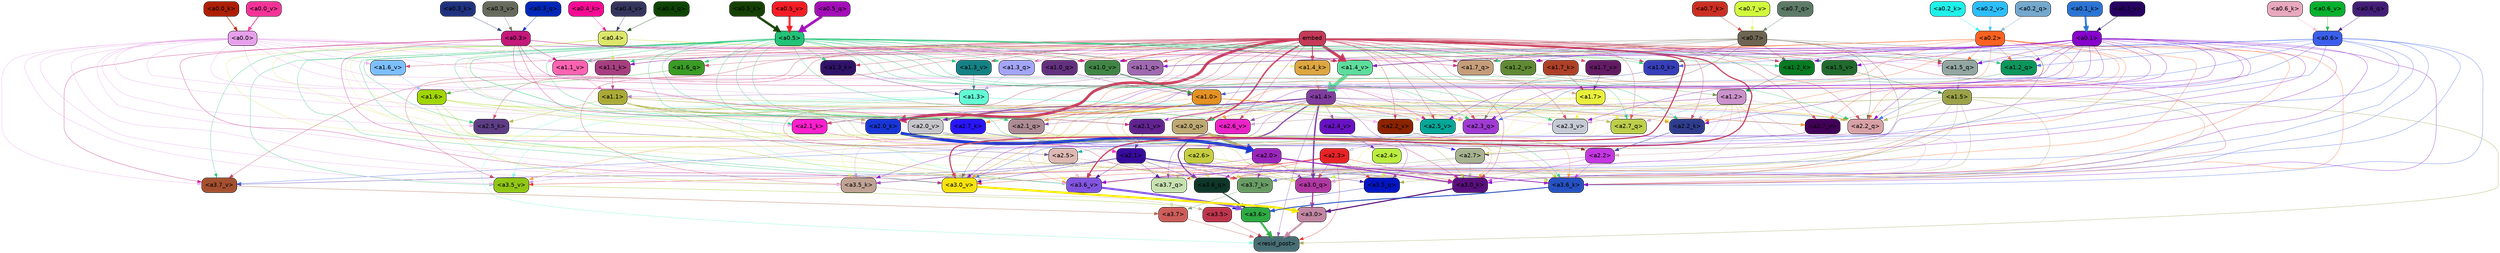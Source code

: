 strict digraph "" {
	graph [bgcolor=transparent,
		layout=dot,
		overlap=false,
		splines=true
	];
	"<a3.7>"	[color=black,
		fillcolor="#cc5d58",
		fontname=Helvetica,
		shape=box,
		style="filled, rounded"];
	"<resid_post>"	[color=black,
		fillcolor="#486e75",
		fontname=Helvetica,
		shape=box,
		style="filled, rounded"];
	"<a3.7>" -> "<resid_post>"	[color="#cc5d58",
		penwidth=0.6239100098609924];
	"<a3.6>"	[color=black,
		fillcolor="#2eaa43",
		fontname=Helvetica,
		shape=box,
		style="filled, rounded"];
	"<a3.6>" -> "<resid_post>"	[color="#2eaa43",
		penwidth=4.569062113761902];
	"<a3.5>"	[color=black,
		fillcolor="#bd354c",
		fontname=Helvetica,
		shape=box,
		style="filled, rounded"];
	"<a3.5>" -> "<resid_post>"	[color="#bd354c",
		penwidth=0.6];
	"<a3.0>"	[color=black,
		fillcolor="#c186a2",
		fontname=Helvetica,
		shape=box,
		style="filled, rounded"];
	"<a3.0>" -> "<resid_post>"	[color="#c186a2",
		penwidth=4.283544182777405];
	"<a2.3>"	[color=black,
		fillcolor="#e72326",
		fontname=Helvetica,
		shape=box,
		style="filled, rounded"];
	"<a2.3>" -> "<resid_post>"	[color="#e72326",
		penwidth=0.6];
	"<a3.7_q>"	[color=black,
		fillcolor="#c7e1b1",
		fontname=Helvetica,
		shape=box,
		style="filled, rounded"];
	"<a2.3>" -> "<a3.7_q>"	[color="#e72326",
		penwidth=0.6];
	"<a3.6_q>"	[color=black,
		fillcolor="#0f3729",
		fontname=Helvetica,
		shape=box,
		style="filled, rounded"];
	"<a2.3>" -> "<a3.6_q>"	[color="#e72326",
		penwidth=0.6];
	"<a3.5_q>"	[color=black,
		fillcolor="#0215c3",
		fontname=Helvetica,
		shape=box,
		style="filled, rounded"];
	"<a2.3>" -> "<a3.5_q>"	[color="#e72326",
		penwidth=0.6];
	"<a3.0_q>"	[color=black,
		fillcolor="#b038a1",
		fontname=Helvetica,
		shape=box,
		style="filled, rounded"];
	"<a2.3>" -> "<a3.0_q>"	[color="#e72326",
		penwidth=0.6];
	"<a3.0_k>"	[color=black,
		fillcolor="#590f7d",
		fontname=Helvetica,
		shape=box,
		style="filled, rounded"];
	"<a2.3>" -> "<a3.0_k>"	[color="#e72326",
		penwidth=0.6];
	"<a3.6_v>"	[color=black,
		fillcolor="#8155e0",
		fontname=Helvetica,
		shape=box,
		style="filled, rounded"];
	"<a2.3>" -> "<a3.6_v>"	[color="#e72326",
		penwidth=0.6];
	"<a3.5_v>"	[color=black,
		fillcolor="#91c615",
		fontname=Helvetica,
		shape=box,
		style="filled, rounded"];
	"<a2.3>" -> "<a3.5_v>"	[color="#e72326",
		penwidth=0.6];
	"<a3.0_v>"	[color=black,
		fillcolor="#f6e30d",
		fontname=Helvetica,
		shape=box,
		style="filled, rounded"];
	"<a2.3>" -> "<a3.0_v>"	[color="#e72326",
		penwidth=0.6];
	"<a1.5>"	[color=black,
		fillcolor="#9aa147",
		fontname=Helvetica,
		shape=box,
		style="filled, rounded"];
	"<a1.5>" -> "<resid_post>"	[color="#9aa147",
		penwidth=0.6];
	"<a1.5>" -> "<a3.6_q>"	[color="#9aa147",
		penwidth=0.6];
	"<a1.5>" -> "<a3.5_q>"	[color="#9aa147",
		penwidth=0.6];
	"<a1.5>" -> "<a3.0_q>"	[color="#9aa147",
		penwidth=0.6];
	"<a3.6_k>"	[color=black,
		fillcolor="#2651c1",
		fontname=Helvetica,
		shape=box,
		style="filled, rounded"];
	"<a1.5>" -> "<a3.6_k>"	[color="#9aa147",
		penwidth=0.6];
	"<a1.5>" -> "<a3.0_k>"	[color="#9aa147",
		penwidth=0.6];
	"<a2.2_q>"	[color=black,
		fillcolor="#d7a1a6",
		fontname=Helvetica,
		shape=box,
		style="filled, rounded"];
	"<a1.5>" -> "<a2.2_q>"	[color="#9aa147",
		penwidth=0.6];
	"<a2.7_v>"	[color=black,
		fillcolor="#420058",
		fontname=Helvetica,
		shape=box,
		style="filled, rounded"];
	"<a1.5>" -> "<a2.7_v>"	[color="#9aa147",
		penwidth=0.6];
	"<a2.6_v>"	[color=black,
		fillcolor="#ea23c6",
		fontname=Helvetica,
		shape=box,
		style="filled, rounded"];
	"<a1.5>" -> "<a2.6_v>"	[color="#9aa147",
		penwidth=0.6];
	"<a2.1_v>"	[color=black,
		fillcolor="#612390",
		fontname=Helvetica,
		shape=box,
		style="filled, rounded"];
	"<a1.5>" -> "<a2.1_v>"	[color="#9aa147",
		penwidth=0.6];
	"<a1.4>"	[color=black,
		fillcolor="#803d9f",
		fontname=Helvetica,
		shape=box,
		style="filled, rounded"];
	"<a1.4>" -> "<resid_post>"	[color="#803d9f",
		penwidth=0.6];
	"<a1.4>" -> "<a3.7_q>"	[color="#803d9f",
		penwidth=0.6];
	"<a1.4>" -> "<a3.6_q>"	[color="#803d9f",
		penwidth=2.7536282539367676];
	"<a1.4>" -> "<a3.5_q>"	[color="#803d9f",
		penwidth=0.6];
	"<a1.4>" -> "<a3.0_q>"	[color="#803d9f",
		penwidth=3.3369133472442627];
	"<a2.3_q>"	[color=black,
		fillcolor="#9f3bd3",
		fontname=Helvetica,
		shape=box,
		style="filled, rounded"];
	"<a1.4>" -> "<a2.3_q>"	[color="#803d9f",
		penwidth=0.6];
	"<a1.4>" -> "<a2.2_q>"	[color="#803d9f",
		penwidth=0.6];
	"<a2.1_q>"	[color=black,
		fillcolor="#ad8b94",
		fontname=Helvetica,
		shape=box,
		style="filled, rounded"];
	"<a1.4>" -> "<a2.1_q>"	[color="#803d9f",
		penwidth=0.6];
	"<a2.0_q>"	[color=black,
		fillcolor="#bea873",
		fontname=Helvetica,
		shape=box,
		style="filled, rounded"];
	"<a1.4>" -> "<a2.0_q>"	[color="#803d9f",
		penwidth=0.6];
	"<a2.1_k>"	[color=black,
		fillcolor="#ff20cd",
		fontname=Helvetica,
		shape=box,
		style="filled, rounded"];
	"<a1.4>" -> "<a2.1_k>"	[color="#803d9f",
		penwidth=0.6];
	"<a1.4>" -> "<a2.7_v>"	[color="#803d9f",
		penwidth=0.6];
	"<a1.4>" -> "<a2.6_v>"	[color="#803d9f",
		penwidth=0.6];
	"<a2.5_v>"	[color=black,
		fillcolor="#05a698",
		fontname=Helvetica,
		shape=box,
		style="filled, rounded"];
	"<a1.4>" -> "<a2.5_v>"	[color="#803d9f",
		penwidth=0.6];
	"<a2.4_v>"	[color=black,
		fillcolor="#6812c3",
		fontname=Helvetica,
		shape=box,
		style="filled, rounded"];
	"<a1.4>" -> "<a2.4_v>"	[color="#803d9f",
		penwidth=0.6];
	"<a1.4>" -> "<a2.1_v>"	[color="#803d9f",
		penwidth=0.6];
	"<a2.0_v>"	[color=black,
		fillcolor="#c6c5cb",
		fontname=Helvetica,
		shape=box,
		style="filled, rounded"];
	"<a1.4>" -> "<a2.0_v>"	[color="#803d9f",
		penwidth=2.2818827629089355];
	"<a1.3>"	[color=black,
		fillcolor="#63fcd5",
		fontname=Helvetica,
		shape=box,
		style="filled, rounded"];
	"<a1.3>" -> "<resid_post>"	[color="#63fcd5",
		penwidth=0.6];
	"<a1.3>" -> "<a3.6_v>"	[color="#63fcd5",
		penwidth=0.6];
	"<a1.3>" -> "<a3.5_v>"	[color="#63fcd5",
		penwidth=0.6];
	"<a1.3>" -> "<a3.0_v>"	[color="#63fcd5",
		penwidth=0.6];
	"<a1.3>" -> "<a2.2_q>"	[color="#63fcd5",
		penwidth=0.6];
	"<a1.3>" -> "<a2.1_q>"	[color="#63fcd5",
		penwidth=0.6];
	"<a2.2_k>"	[color=black,
		fillcolor="#2f3c8d",
		fontname=Helvetica,
		shape=box,
		style="filled, rounded"];
	"<a1.3>" -> "<a2.2_k>"	[color="#63fcd5",
		penwidth=0.6];
	"<a1.3>" -> "<a2.5_v>"	[color="#63fcd5",
		penwidth=0.6];
	"<a3.7_q>" -> "<a3.7>"	[color="#c7e1b1",
		penwidth=0.6];
	"<a3.6_q>" -> "<a3.6>"	[color="#0f3729",
		penwidth=2.0344843566417694];
	"<a3.5_q>" -> "<a3.5>"	[color="#0215c3",
		penwidth=0.6];
	"<a3.0_q>" -> "<a3.0>"	[color="#b038a1",
		penwidth=2.863015294075012];
	"<a3.7_k>"	[color=black,
		fillcolor="#689c64",
		fontname=Helvetica,
		shape=box,
		style="filled, rounded"];
	"<a3.7_k>" -> "<a3.7>"	[color="#689c64",
		penwidth=0.6];
	"<a3.6_k>" -> "<a3.6>"	[color="#2651c1",
		penwidth=2.1770318150520325];
	"<a3.5_k>"	[color=black,
		fillcolor="#bfa293",
		fontname=Helvetica,
		shape=box,
		style="filled, rounded"];
	"<a3.5_k>" -> "<a3.5>"	[color="#bfa293",
		penwidth=0.6];
	"<a3.0_k>" -> "<a3.0>"	[color="#590f7d",
		penwidth=2.6323853135108948];
	"<a3.7_v>"	[color=black,
		fillcolor="#a4502f",
		fontname=Helvetica,
		shape=box,
		style="filled, rounded"];
	"<a3.7_v>" -> "<a3.7>"	[color="#a4502f",
		penwidth=0.6];
	"<a3.6_v>" -> "<a3.6>"	[color="#8155e0",
		penwidth=4.972373723983765];
	"<a3.5_v>" -> "<a3.5>"	[color="#91c615",
		penwidth=0.6];
	"<a3.0_v>" -> "<a3.0>"	[color="#f6e30d",
		penwidth=5.1638524532318115];
	"<a2.6>"	[color=black,
		fillcolor="#c6ce3f",
		fontname=Helvetica,
		shape=box,
		style="filled, rounded"];
	"<a2.6>" -> "<a3.7_q>"	[color="#c6ce3f",
		penwidth=0.6];
	"<a2.6>" -> "<a3.6_q>"	[color="#c6ce3f",
		penwidth=0.6];
	"<a2.6>" -> "<a3.0_q>"	[color="#c6ce3f",
		penwidth=0.6];
	"<a2.6>" -> "<a3.7_k>"	[color="#c6ce3f",
		penwidth=0.6];
	"<a2.6>" -> "<a3.6_k>"	[color="#c6ce3f",
		penwidth=0.6];
	"<a2.6>" -> "<a3.5_k>"	[color="#c6ce3f",
		penwidth=0.6];
	"<a2.6>" -> "<a3.0_k>"	[color="#c6ce3f",
		penwidth=0.6];
	"<a2.1>"	[color=black,
		fillcolor="#370a9d",
		fontname=Helvetica,
		shape=box,
		style="filled, rounded"];
	"<a2.1>" -> "<a3.7_q>"	[color="#370a9d",
		penwidth=0.6];
	"<a2.1>" -> "<a3.6_q>"	[color="#370a9d",
		penwidth=0.6];
	"<a2.1>" -> "<a3.5_q>"	[color="#370a9d",
		penwidth=0.6];
	"<a2.1>" -> "<a3.0_q>"	[color="#370a9d",
		penwidth=0.6];
	"<a2.1>" -> "<a3.7_k>"	[color="#370a9d",
		penwidth=0.6];
	"<a2.1>" -> "<a3.6_k>"	[color="#370a9d",
		penwidth=0.6];
	"<a2.1>" -> "<a3.5_k>"	[color="#370a9d",
		penwidth=0.6];
	"<a2.1>" -> "<a3.0_k>"	[color="#370a9d",
		penwidth=0.6];
	"<a2.1>" -> "<a3.7_v>"	[color="#370a9d",
		penwidth=0.6];
	"<a2.1>" -> "<a3.6_v>"	[color="#370a9d",
		penwidth=0.6];
	"<a2.1>" -> "<a3.0_v>"	[color="#370a9d",
		penwidth=0.6];
	"<a2.7>"	[color=black,
		fillcolor="#a6b28f",
		fontname=Helvetica,
		shape=box,
		style="filled, rounded"];
	"<a2.7>" -> "<a3.6_q>"	[color="#a6b28f",
		penwidth=0.6];
	"<a2.7>" -> "<a3.0_q>"	[color="#a6b28f",
		penwidth=0.6];
	"<a2.7>" -> "<a3.6_k>"	[color="#a6b28f",
		penwidth=0.6];
	"<a2.7>" -> "<a3.0_k>"	[color="#a6b28f",
		penwidth=0.6];
	"<a2.7>" -> "<a3.6_v>"	[color="#a6b28f",
		penwidth=0.6];
	"<a2.5>"	[color=black,
		fillcolor="#ddb8b3",
		fontname=Helvetica,
		shape=box,
		style="filled, rounded"];
	"<a2.5>" -> "<a3.6_q>"	[color="#ddb8b3",
		penwidth=0.6];
	"<a2.5>" -> "<a3.0_q>"	[color="#ddb8b3",
		penwidth=0.6];
	"<a2.5>" -> "<a3.0_k>"	[color="#ddb8b3",
		penwidth=0.6];
	"<a2.5>" -> "<a3.6_v>"	[color="#ddb8b3",
		penwidth=0.6];
	"<a2.5>" -> "<a3.0_v>"	[color="#ddb8b3",
		penwidth=0.6];
	"<a2.0>"	[color=black,
		fillcolor="#9b25bc",
		fontname=Helvetica,
		shape=box,
		style="filled, rounded"];
	"<a2.0>" -> "<a3.6_q>"	[color="#9b25bc",
		penwidth=0.6];
	"<a2.0>" -> "<a3.0_q>"	[color="#9b25bc",
		penwidth=0.6];
	"<a2.0>" -> "<a3.7_k>"	[color="#9b25bc",
		penwidth=0.6];
	"<a2.0>" -> "<a3.6_k>"	[color="#9b25bc",
		penwidth=1.7047871947288513];
	"<a2.0>" -> "<a3.5_k>"	[color="#9b25bc",
		penwidth=0.6];
	"<a2.0>" -> "<a3.0_k>"	[color="#9b25bc",
		penwidth=2.239806979894638];
	"<a1.1>"	[color=black,
		fillcolor="#aaaa37",
		fontname=Helvetica,
		shape=box,
		style="filled, rounded"];
	"<a1.1>" -> "<a3.6_q>"	[color="#aaaa37",
		penwidth=0.6];
	"<a1.1>" -> "<a3.0_q>"	[color="#aaaa37",
		penwidth=0.6];
	"<a1.1>" -> "<a3.0_k>"	[color="#aaaa37",
		penwidth=0.6];
	"<a1.1>" -> "<a3.6_v>"	[color="#aaaa37",
		penwidth=0.6];
	"<a2.7_q>"	[color=black,
		fillcolor="#bcce4a",
		fontname=Helvetica,
		shape=box,
		style="filled, rounded"];
	"<a1.1>" -> "<a2.7_q>"	[color="#aaaa37",
		penwidth=0.6];
	"<a2.5_k>"	[color=black,
		fillcolor="#5e3d86",
		fontname=Helvetica,
		shape=box,
		style="filled, rounded"];
	"<a1.1>" -> "<a2.5_k>"	[color="#aaaa37",
		penwidth=0.6];
	"<a2.0_k>"	[color=black,
		fillcolor="#1836d7",
		fontname=Helvetica,
		shape=box,
		style="filled, rounded"];
	"<a1.1>" -> "<a2.0_k>"	[color="#aaaa37",
		penwidth=0.6];
	"<a1.1>" -> "<a2.6_v>"	[color="#aaaa37",
		penwidth=0.6];
	"<a2.2_v>"	[color=black,
		fillcolor="#8a2300",
		fontname=Helvetica,
		shape=box,
		style="filled, rounded"];
	"<a1.1>" -> "<a2.2_v>"	[color="#aaaa37",
		penwidth=0.6];
	"<a1.1>" -> "<a2.1_v>"	[color="#aaaa37",
		penwidth=0.6];
	"<a1.1>" -> "<a2.0_v>"	[color="#aaaa37",
		penwidth=0.6];
	"<a0.4>"	[color=black,
		fillcolor="#dce76a",
		fontname=Helvetica,
		shape=box,
		style="filled, rounded"];
	"<a0.4>" -> "<a3.6_q>"	[color="#dce76a",
		penwidth=0.6];
	"<a0.4>" -> "<a3.0_q>"	[color="#dce76a",
		penwidth=0.6];
	"<a0.4>" -> "<a3.6_k>"	[color="#dce76a",
		penwidth=0.6];
	"<a0.4>" -> "<a2.5_k>"	[color="#dce76a",
		penwidth=0.6];
	"<a0.4>" -> "<a2.0_k>"	[color="#dce76a",
		penwidth=0.6];
	"<a1.4_k>"	[color=black,
		fillcolor="#dda640",
		fontname=Helvetica,
		shape=box,
		style="filled, rounded"];
	"<a0.4>" -> "<a1.4_k>"	[color="#dce76a",
		penwidth=0.6];
	"<a1.1_k>"	[color=black,
		fillcolor="#a73e80",
		fontname=Helvetica,
		shape=box,
		style="filled, rounded"];
	"<a0.4>" -> "<a1.1_k>"	[color="#dce76a",
		penwidth=0.6];
	"<a1.0_k>"	[color=black,
		fillcolor="#363eb9",
		fontname=Helvetica,
		shape=box,
		style="filled, rounded"];
	"<a0.4>" -> "<a1.0_k>"	[color="#dce76a",
		penwidth=0.6];
	"<a1.4_v>"	[color=black,
		fillcolor="#5edd9c",
		fontname=Helvetica,
		shape=box,
		style="filled, rounded"];
	"<a0.4>" -> "<a1.4_v>"	[color="#dce76a",
		penwidth=0.6];
	"<a1.2_v>"	[color=black,
		fillcolor="#618a34",
		fontname=Helvetica,
		shape=box,
		style="filled, rounded"];
	"<a0.4>" -> "<a1.2_v>"	[color="#dce76a",
		penwidth=0.6];
	"<a0.2>"	[color=black,
		fillcolor="#ff6220",
		fontname=Helvetica,
		shape=box,
		style="filled, rounded"];
	"<a0.2>" -> "<a3.6_q>"	[color="#ff6220",
		penwidth=0.6];
	"<a0.2>" -> "<a3.0_q>"	[color="#ff6220",
		penwidth=0.6];
	"<a0.2>" -> "<a3.6_k>"	[color="#ff6220",
		penwidth=0.6];
	"<a0.2>" -> "<a3.0_k>"	[color="#ff6220",
		penwidth=0.6];
	"<a0.2>" -> "<a2.2_q>"	[color="#ff6220",
		penwidth=0.6];
	"<a0.2>" -> "<a2.2_k>"	[color="#ff6220",
		penwidth=0.6];
	"<a0.2>" -> "<a2.0_k>"	[color="#ff6220",
		penwidth=0.6];
	"<a0.2>" -> "<a2.7_v>"	[color="#ff6220",
		penwidth=0.6];
	"<a0.2>" -> "<a2.1_v>"	[color="#ff6220",
		penwidth=0.6];
	"<a0.2>" -> "<a2.0_v>"	[color="#ff6220",
		penwidth=0.6];
	"<a1.5_q>"	[color=black,
		fillcolor="#93a6a1",
		fontname=Helvetica,
		shape=box,
		style="filled, rounded"];
	"<a0.2>" -> "<a1.5_q>"	[color="#ff6220",
		penwidth=0.6];
	"<a1.2_q>"	[color=black,
		fillcolor="#0b965b",
		fontname=Helvetica,
		shape=box,
		style="filled, rounded"];
	"<a0.2>" -> "<a1.2_q>"	[color="#ff6220",
		penwidth=0.6];
	"<a1.0_q>"	[color=black,
		fillcolor="#63307f",
		fontname=Helvetica,
		shape=box,
		style="filled, rounded"];
	"<a0.2>" -> "<a1.0_q>"	[color="#ff6220",
		penwidth=0.6];
	"<a0.2>" -> "<a1.4_k>"	[color="#ff6220",
		penwidth=0.6];
	"<a0.2>" -> "<a1.0_k>"	[color="#ff6220",
		penwidth=0.6];
	"<a0.2>" -> "<a1.4_v>"	[color="#ff6220",
		penwidth=0.6];
	"<a2.4>"	[color=black,
		fillcolor="#bbed3e",
		fontname=Helvetica,
		shape=box,
		style="filled, rounded"];
	"<a2.4>" -> "<a3.5_q>"	[color="#bbed3e",
		penwidth=0.6];
	"<a2.4>" -> "<a3.0_q>"	[color="#bbed3e",
		penwidth=0.6];
	"<a1.2>"	[color=black,
		fillcolor="#cb92cb",
		fontname=Helvetica,
		shape=box,
		style="filled, rounded"];
	"<a1.2>" -> "<a3.0_q>"	[color="#cb92cb",
		penwidth=0.6];
	"<a1.2>" -> "<a3.6_k>"	[color="#cb92cb",
		penwidth=0.6];
	"<a1.2>" -> "<a3.5_k>"	[color="#cb92cb",
		penwidth=0.6];
	"<a1.2>" -> "<a3.0_k>"	[color="#cb92cb",
		penwidth=0.6];
	"<a1.2>" -> "<a3.5_v>"	[color="#cb92cb",
		penwidth=0.6];
	"<a1.2>" -> "<a2.7_q>"	[color="#cb92cb",
		penwidth=0.6];
	"<a1.2>" -> "<a2.2_q>"	[color="#cb92cb",
		penwidth=0.6];
	"<a1.2>" -> "<a2.2_k>"	[color="#cb92cb",
		penwidth=0.6];
	"<a1.2>" -> "<a2.6_v>"	[color="#cb92cb",
		penwidth=0.6];
	"<a1.2>" -> "<a2.5_v>"	[color="#cb92cb",
		penwidth=0.6];
	"<a2.3_v>"	[color=black,
		fillcolor="#c4c9d4",
		fontname=Helvetica,
		shape=box,
		style="filled, rounded"];
	"<a1.2>" -> "<a2.3_v>"	[color="#cb92cb",
		penwidth=0.6];
	"<a1.2>" -> "<a2.0_v>"	[color="#cb92cb",
		penwidth=0.6];
	"<a1.7>"	[color=black,
		fillcolor="#e9ef3b",
		fontname=Helvetica,
		shape=box,
		style="filled, rounded"];
	"<a1.7>" -> "<a3.7_k>"	[color="#e9ef3b",
		penwidth=0.6];
	"<a1.7>" -> "<a3.5_k>"	[color="#e9ef3b",
		penwidth=0.6];
	"<a1.7>" -> "<a3.6_v>"	[color="#e9ef3b",
		penwidth=0.6];
	"<a1.7>" -> "<a2.7_q>"	[color="#e9ef3b",
		penwidth=0.6];
	"<a1.7>" -> "<a2.2_q>"	[color="#e9ef3b",
		penwidth=0.6];
	"<a1.7>" -> "<a2.0_q>"	[color="#e9ef3b",
		penwidth=0.6];
	"<a1.7>" -> "<a2.2_k>"	[color="#e9ef3b",
		penwidth=0.6];
	"<a1.7>" -> "<a2.0_k>"	[color="#e9ef3b",
		penwidth=0.6];
	"<a1.7>" -> "<a2.5_v>"	[color="#e9ef3b",
		penwidth=0.6];
	"<a1.7>" -> "<a2.3_v>"	[color="#e9ef3b",
		penwidth=0.6];
	"<a1.7>" -> "<a2.2_v>"	[color="#e9ef3b",
		penwidth=0.6];
	"<a0.7>"	[color=black,
		fillcolor="#6d6552",
		fontname=Helvetica,
		shape=box,
		style="filled, rounded"];
	"<a0.7>" -> "<a3.7_k>"	[color="#6d6552",
		penwidth=0.6];
	"<a0.7>" -> "<a3.0_v>"	[color="#6d6552",
		penwidth=0.6];
	"<a0.7>" -> "<a2.3_q>"	[color="#6d6552",
		penwidth=0.6];
	"<a0.7>" -> "<a2.2_q>"	[color="#6d6552",
		penwidth=0.6];
	"<a1.7_q>"	[color=black,
		fillcolor="#c59d7b",
		fontname=Helvetica,
		shape=box,
		style="filled, rounded"];
	"<a0.7>" -> "<a1.7_q>"	[color="#6d6552",
		penwidth=0.6];
	"<a0.7>" -> "<a1.5_q>"	[color="#6d6552",
		penwidth=0.6];
	"<a1.1_q>"	[color=black,
		fillcolor="#9f69b0",
		fontname=Helvetica,
		shape=box,
		style="filled, rounded"];
	"<a0.7>" -> "<a1.1_q>"	[color="#6d6552",
		penwidth=0.6];
	"<a1.2_k>"	[color=black,
		fillcolor="#067b21",
		fontname=Helvetica,
		shape=box,
		style="filled, rounded"];
	"<a0.7>" -> "<a1.2_k>"	[color="#6d6552",
		penwidth=0.6];
	"<a0.7>" -> "<a1.0_k>"	[color="#6d6552",
		penwidth=0.6];
	"<a0.7>" -> "<a1.4_v>"	[color="#6d6552",
		penwidth=0.6];
	"<a1.1_v>"	[color=black,
		fillcolor="#fd63b1",
		fontname=Helvetica,
		shape=box,
		style="filled, rounded"];
	"<a0.7>" -> "<a1.1_v>"	[color="#6d6552",
		penwidth=0.6];
	"<a0.6>"	[color=black,
		fillcolor="#3b5feb",
		fontname=Helvetica,
		shape=box,
		style="filled, rounded"];
	"<a0.6>" -> "<a3.7_k>"	[color="#3b5feb",
		penwidth=0.6];
	"<a0.6>" -> "<a3.6_k>"	[color="#3b5feb",
		penwidth=0.6];
	"<a0.6>" -> "<a3.0_k>"	[color="#3b5feb",
		penwidth=0.6];
	"<a0.6>" -> "<a3.7_v>"	[color="#3b5feb",
		penwidth=0.6];
	"<a0.6>" -> "<a3.6_v>"	[color="#3b5feb",
		penwidth=0.6];
	"<a0.6>" -> "<a3.0_v>"	[color="#3b5feb",
		penwidth=0.6];
	"<a0.6>" -> "<a2.3_q>"	[color="#3b5feb",
		penwidth=0.6];
	"<a0.6>" -> "<a2.2_q>"	[color="#3b5feb",
		penwidth=0.6];
	"<a0.6>" -> "<a1.5_q>"	[color="#3b5feb",
		penwidth=0.6];
	"<a0.6>" -> "<a1.2_q>"	[color="#3b5feb",
		penwidth=0.6];
	"<a0.6>" -> "<a1.0_k>"	[color="#3b5feb",
		penwidth=0.6];
	"<a0.6>" -> "<a1.4_v>"	[color="#3b5feb",
		penwidth=0.6];
	embed	[color=black,
		fillcolor="#c53a58",
		fontname=Helvetica,
		shape=box,
		style="filled, rounded"];
	embed -> "<a3.7_k>"	[color="#c53a58",
		penwidth=0.6];
	embed -> "<a3.6_k>"	[color="#c53a58",
		penwidth=0.6];
	embed -> "<a3.5_k>"	[color="#c53a58",
		penwidth=0.6];
	embed -> "<a3.0_k>"	[color="#c53a58",
		penwidth=0.6];
	embed -> "<a3.7_v>"	[color="#c53a58",
		penwidth=0.6];
	embed -> "<a3.6_v>"	[color="#c53a58",
		penwidth=2.7369276881217957];
	embed -> "<a3.5_v>"	[color="#c53a58",
		penwidth=0.6];
	embed -> "<a3.0_v>"	[color="#c53a58",
		penwidth=2.5778204202651978];
	embed -> "<a2.7_q>"	[color="#c53a58",
		penwidth=0.6];
	embed -> "<a2.3_q>"	[color="#c53a58",
		penwidth=0.6];
	embed -> "<a2.2_q>"	[color="#c53a58",
		penwidth=0.6];
	embed -> "<a2.1_q>"	[color="#c53a58",
		penwidth=0.6];
	embed -> "<a2.0_q>"	[color="#c53a58",
		penwidth=3.459219217300415];
	embed -> "<a2.5_k>"	[color="#c53a58",
		penwidth=0.6];
	embed -> "<a2.2_k>"	[color="#c53a58",
		penwidth=0.6363201141357422];
	embed -> "<a2.1_k>"	[color="#c53a58",
		penwidth=0.6];
	embed -> "<a2.0_k>"	[color="#c53a58",
		penwidth=6.407642982900143];
	embed -> "<a2.7_v>"	[color="#c53a58",
		penwidth=0.6];
	embed -> "<a2.6_v>"	[color="#c53a58",
		penwidth=0.6];
	embed -> "<a2.5_v>"	[color="#c53a58",
		penwidth=0.6];
	embed -> "<a2.3_v>"	[color="#c53a58",
		penwidth=0.6];
	embed -> "<a2.2_v>"	[color="#c53a58",
		penwidth=0.6175012588500977];
	embed -> "<a2.1_v>"	[color="#c53a58",
		penwidth=0.6];
	embed -> "<a2.0_v>"	[color="#c53a58",
		penwidth=0.6];
	embed -> "<a1.7_q>"	[color="#c53a58",
		penwidth=0.6];
	"<a1.6_q>"	[color=black,
		fillcolor="#3a9c24",
		fontname=Helvetica,
		shape=box,
		style="filled, rounded"];
	embed -> "<a1.6_q>"	[color="#c53a58",
		penwidth=0.6];
	embed -> "<a1.5_q>"	[color="#c53a58",
		penwidth=0.6186923980712891];
	"<a1.3_q>"	[color=black,
		fillcolor="#a3a5f9",
		fontname=Helvetica,
		shape=box,
		style="filled, rounded"];
	embed -> "<a1.3_q>"	[color="#c53a58",
		penwidth=0.6];
	embed -> "<a1.2_q>"	[color="#c53a58",
		penwidth=0.6];
	embed -> "<a1.1_q>"	[color="#c53a58",
		penwidth=0.6];
	embed -> "<a1.0_q>"	[color="#c53a58",
		penwidth=0.6];
	"<a1.7_k>"	[color=black,
		fillcolor="#ad4026",
		fontname=Helvetica,
		shape=box,
		style="filled, rounded"];
	embed -> "<a1.7_k>"	[color="#c53a58",
		penwidth=0.6];
	embed -> "<a1.4_k>"	[color="#c53a58",
		penwidth=2.1454997062683105];
	"<a1.3_k>"	[color=black,
		fillcolor="#301369",
		fontname=Helvetica,
		shape=box,
		style="filled, rounded"];
	embed -> "<a1.3_k>"	[color="#c53a58",
		penwidth=0.6];
	embed -> "<a1.2_k>"	[color="#c53a58",
		penwidth=0.6];
	embed -> "<a1.1_k>"	[color="#c53a58",
		penwidth=0.6];
	embed -> "<a1.0_k>"	[color="#c53a58",
		penwidth=0.6];
	"<a1.7_v>"	[color=black,
		fillcolor="#621b63",
		fontname=Helvetica,
		shape=box,
		style="filled, rounded"];
	embed -> "<a1.7_v>"	[color="#c53a58",
		penwidth=0.6];
	"<a1.6_v>"	[color=black,
		fillcolor="#7dbffd",
		fontname=Helvetica,
		shape=box,
		style="filled, rounded"];
	embed -> "<a1.6_v>"	[color="#c53a58",
		penwidth=0.6];
	"<a1.5_v>"	[color=black,
		fillcolor="#216b2e",
		fontname=Helvetica,
		shape=box,
		style="filled, rounded"];
	embed -> "<a1.5_v>"	[color="#c53a58",
		penwidth=0.6];
	embed -> "<a1.4_v>"	[color="#c53a58",
		penwidth=6.860090345144272];
	"<a1.3_v>"	[color=black,
		fillcolor="#138184",
		fontname=Helvetica,
		shape=box,
		style="filled, rounded"];
	embed -> "<a1.3_v>"	[color="#c53a58",
		penwidth=0.6];
	embed -> "<a1.2_v>"	[color="#c53a58",
		penwidth=0.6];
	embed -> "<a1.1_v>"	[color="#c53a58",
		penwidth=0.6];
	"<a1.0_v>"	[color=black,
		fillcolor="#418546",
		fontname=Helvetica,
		shape=box,
		style="filled, rounded"];
	embed -> "<a1.0_v>"	[color="#c53a58",
		penwidth=1.2940821647644043];
	"<a2.2>"	[color=black,
		fillcolor="#c436e1",
		fontname=Helvetica,
		shape=box,
		style="filled, rounded"];
	"<a2.2>" -> "<a3.6_k>"	[color="#c436e1",
		penwidth=0.6];
	"<a2.2>" -> "<a3.0_k>"	[color="#c436e1",
		penwidth=0.6];
	"<a2.2>" -> "<a3.6_v>"	[color="#c436e1",
		penwidth=0.6];
	"<a1.6>"	[color=black,
		fillcolor="#a0d502",
		fontname=Helvetica,
		shape=box,
		style="filled, rounded"];
	"<a1.6>" -> "<a3.6_k>"	[color="#a0d502",
		penwidth=0.6];
	"<a1.6>" -> "<a3.5_k>"	[color="#a0d502",
		penwidth=0.6];
	"<a1.6>" -> "<a3.6_v>"	[color="#a0d502",
		penwidth=0.6];
	"<a1.6>" -> "<a2.0_k>"	[color="#a0d502",
		penwidth=0.6];
	"<a1.6>" -> "<a2.0_v>"	[color="#a0d502",
		penwidth=0.6];
	"<a1.0>"	[color=black,
		fillcolor="#e49122",
		fontname=Helvetica,
		shape=box,
		style="filled, rounded"];
	"<a1.0>" -> "<a3.6_k>"	[color="#e49122",
		penwidth=0.6];
	"<a1.0>" -> "<a3.0_k>"	[color="#e49122",
		penwidth=0.6];
	"<a1.0>" -> "<a3.6_v>"	[color="#e49122",
		penwidth=0.6];
	"<a1.0>" -> "<a3.5_v>"	[color="#e49122",
		penwidth=0.6];
	"<a1.0>" -> "<a3.0_v>"	[color="#e49122",
		penwidth=0.6];
	"<a1.0>" -> "<a2.3_q>"	[color="#e49122",
		penwidth=0.6];
	"<a1.0>" -> "<a2.2_q>"	[color="#e49122",
		penwidth=0.6];
	"<a1.0>" -> "<a2.1_q>"	[color="#e49122",
		penwidth=0.6];
	"<a2.7_k>"	[color=black,
		fillcolor="#2815ff",
		fontname=Helvetica,
		shape=box,
		style="filled, rounded"];
	"<a1.0>" -> "<a2.7_k>"	[color="#e49122",
		penwidth=0.6];
	"<a1.0>" -> "<a2.2_k>"	[color="#e49122",
		penwidth=0.6];
	"<a1.0>" -> "<a2.0_k>"	[color="#e49122",
		penwidth=0.6];
	"<a1.0>" -> "<a2.7_v>"	[color="#e49122",
		penwidth=0.6];
	"<a1.0>" -> "<a2.6_v>"	[color="#e49122",
		penwidth=0.6];
	"<a1.0>" -> "<a2.0_v>"	[color="#e49122",
		penwidth=1.2978954315185547];
	"<a0.5>"	[color=black,
		fillcolor="#21c377",
		fontname=Helvetica,
		shape=box,
		style="filled, rounded"];
	"<a0.5>" -> "<a3.6_k>"	[color="#21c377",
		penwidth=0.6];
	"<a0.5>" -> "<a3.7_v>"	[color="#21c377",
		penwidth=0.6];
	"<a0.5>" -> "<a3.6_v>"	[color="#21c377",
		penwidth=0.6];
	"<a0.5>" -> "<a3.5_v>"	[color="#21c377",
		penwidth=0.6];
	"<a0.5>" -> "<a3.0_v>"	[color="#21c377",
		penwidth=0.6];
	"<a0.5>" -> "<a2.7_q>"	[color="#21c377",
		penwidth=0.6];
	"<a0.5>" -> "<a2.3_q>"	[color="#21c377",
		penwidth=0.6];
	"<a0.5>" -> "<a2.2_q>"	[color="#21c377",
		penwidth=0.6];
	"<a0.5>" -> "<a2.1_q>"	[color="#21c377",
		penwidth=0.6];
	"<a0.5>" -> "<a2.0_q>"	[color="#21c377",
		penwidth=0.6];
	"<a0.5>" -> "<a2.7_k>"	[color="#21c377",
		penwidth=0.6];
	"<a0.5>" -> "<a2.5_k>"	[color="#21c377",
		penwidth=0.6];
	"<a0.5>" -> "<a2.2_k>"	[color="#21c377",
		penwidth=0.6];
	"<a0.5>" -> "<a2.1_k>"	[color="#21c377",
		penwidth=0.6];
	"<a0.5>" -> "<a2.0_k>"	[color="#21c377",
		penwidth=0.7721366882324219];
	"<a0.5>" -> "<a2.6_v>"	[color="#21c377",
		penwidth=0.6];
	"<a0.5>" -> "<a2.3_v>"	[color="#21c377",
		penwidth=0.6];
	"<a0.5>" -> "<a2.1_v>"	[color="#21c377",
		penwidth=0.6];
	"<a0.5>" -> "<a2.0_v>"	[color="#21c377",
		penwidth=0.6];
	"<a0.5>" -> "<a1.6_q>"	[color="#21c377",
		penwidth=0.6];
	"<a0.5>" -> "<a1.3_q>"	[color="#21c377",
		penwidth=0.6];
	"<a0.5>" -> "<a1.2_q>"	[color="#21c377",
		penwidth=0.6];
	"<a0.5>" -> "<a1.1_q>"	[color="#21c377",
		penwidth=0.6];
	"<a0.5>" -> "<a1.0_q>"	[color="#21c377",
		penwidth=0.6];
	"<a0.5>" -> "<a1.3_k>"	[color="#21c377",
		penwidth=0.6];
	"<a0.5>" -> "<a1.2_k>"	[color="#21c377",
		penwidth=0.6];
	"<a0.5>" -> "<a1.1_k>"	[color="#21c377",
		penwidth=0.6];
	"<a0.5>" -> "<a1.0_k>"	[color="#21c377",
		penwidth=0.6];
	"<a0.5>" -> "<a1.5_v>"	[color="#21c377",
		penwidth=0.6];
	"<a0.5>" -> "<a1.4_v>"	[color="#21c377",
		penwidth=1.0206317901611328];
	"<a0.5>" -> "<a1.3_v>"	[color="#21c377",
		penwidth=0.6];
	"<a0.5>" -> "<a1.2_v>"	[color="#21c377",
		penwidth=0.6];
	"<a0.5>" -> "<a1.1_v>"	[color="#21c377",
		penwidth=0.6];
	"<a0.5>" -> "<a1.0_v>"	[color="#21c377",
		penwidth=0.6];
	"<a0.1>"	[color=black,
		fillcolor="#8702cc",
		fontname=Helvetica,
		shape=box,
		style="filled, rounded"];
	"<a0.1>" -> "<a3.6_k>"	[color="#8702cc",
		penwidth=0.6];
	"<a0.1>" -> "<a3.5_k>"	[color="#8702cc",
		penwidth=0.6];
	"<a0.1>" -> "<a3.0_k>"	[color="#8702cc",
		penwidth=0.6];
	"<a0.1>" -> "<a3.6_v>"	[color="#8702cc",
		penwidth=0.6];
	"<a0.1>" -> "<a3.0_v>"	[color="#8702cc",
		penwidth=0.6];
	"<a0.1>" -> "<a2.3_q>"	[color="#8702cc",
		penwidth=0.6];
	"<a0.1>" -> "<a2.2_q>"	[color="#8702cc",
		penwidth=0.6];
	"<a0.1>" -> "<a2.2_k>"	[color="#8702cc",
		penwidth=0.6];
	"<a0.1>" -> "<a2.0_k>"	[color="#8702cc",
		penwidth=0.6];
	"<a0.1>" -> "<a2.5_v>"	[color="#8702cc",
		penwidth=0.6];
	"<a0.1>" -> "<a2.3_v>"	[color="#8702cc",
		penwidth=0.6];
	"<a0.1>" -> "<a2.1_v>"	[color="#8702cc",
		penwidth=0.6];
	"<a0.1>" -> "<a2.0_v>"	[color="#8702cc",
		penwidth=0.6];
	"<a0.1>" -> "<a1.5_q>"	[color="#8702cc",
		penwidth=0.6];
	"<a0.1>" -> "<a1.2_q>"	[color="#8702cc",
		penwidth=0.6];
	"<a0.1>" -> "<a1.1_q>"	[color="#8702cc",
		penwidth=0.6];
	"<a0.1>" -> "<a1.2_k>"	[color="#8702cc",
		penwidth=0.6];
	"<a0.1>" -> "<a1.1_k>"	[color="#8702cc",
		penwidth=0.6];
	"<a0.1>" -> "<a1.5_v>"	[color="#8702cc",
		penwidth=0.6];
	"<a0.1>" -> "<a1.4_v>"	[color="#8702cc",
		penwidth=0.6];
	"<a0.1>" -> "<a1.2_v>"	[color="#8702cc",
		penwidth=0.6];
	"<a0.1>" -> "<a1.0_v>"	[color="#8702cc",
		penwidth=0.6];
	"<a0.0>"	[color=black,
		fillcolor="#e6a0eb",
		fontname=Helvetica,
		shape=box,
		style="filled, rounded"];
	"<a0.0>" -> "<a3.5_k>"	[color="#e6a0eb",
		penwidth=0.6];
	"<a0.0>" -> "<a3.7_v>"	[color="#e6a0eb",
		penwidth=0.6];
	"<a0.0>" -> "<a3.6_v>"	[color="#e6a0eb",
		penwidth=0.6];
	"<a0.0>" -> "<a3.5_v>"	[color="#e6a0eb",
		penwidth=0.6];
	"<a0.0>" -> "<a3.0_v>"	[color="#e6a0eb",
		penwidth=0.6];
	"<a0.0>" -> "<a2.3_q>"	[color="#e6a0eb",
		penwidth=0.6];
	"<a0.0>" -> "<a2.0_q>"	[color="#e6a0eb",
		penwidth=0.6];
	"<a0.0>" -> "<a2.5_k>"	[color="#e6a0eb",
		penwidth=0.6];
	"<a0.0>" -> "<a2.1_k>"	[color="#e6a0eb",
		penwidth=0.6];
	"<a0.0>" -> "<a2.0_k>"	[color="#e6a0eb",
		penwidth=0.6];
	"<a0.0>" -> "<a2.5_v>"	[color="#e6a0eb",
		penwidth=0.6];
	"<a0.0>" -> "<a2.3_v>"	[color="#e6a0eb",
		penwidth=0.6];
	"<a0.0>" -> "<a2.2_v>"	[color="#e6a0eb",
		penwidth=0.6];
	"<a0.0>" -> "<a2.0_v>"	[color="#e6a0eb",
		penwidth=0.6];
	"<a0.0>" -> "<a1.5_q>"	[color="#e6a0eb",
		penwidth=0.6];
	"<a0.0>" -> "<a1.0_q>"	[color="#e6a0eb",
		penwidth=0.6];
	"<a0.0>" -> "<a1.1_k>"	[color="#e6a0eb",
		penwidth=0.6];
	"<a0.0>" -> "<a1.6_v>"	[color="#e6a0eb",
		penwidth=0.6];
	"<a0.0>" -> "<a1.4_v>"	[color="#e6a0eb",
		penwidth=0.6];
	"<a0.0>" -> "<a1.1_v>"	[color="#e6a0eb",
		penwidth=0.6];
	"<a0.3>"	[color=black,
		fillcolor="#c4187b",
		fontname=Helvetica,
		shape=box,
		style="filled, rounded"];
	"<a0.3>" -> "<a3.0_k>"	[color="#c4187b",
		penwidth=0.6];
	"<a0.3>" -> "<a3.7_v>"	[color="#c4187b",
		penwidth=0.6];
	"<a0.3>" -> "<a3.0_v>"	[color="#c4187b",
		penwidth=0.6];
	"<a0.3>" -> "<a2.5_v>"	[color="#c4187b",
		penwidth=0.6];
	"<a0.3>" -> "<a2.1_v>"	[color="#c4187b",
		penwidth=0.6];
	"<a0.3>" -> "<a2.0_v>"	[color="#c4187b",
		penwidth=0.6];
	"<a0.3>" -> "<a1.7_q>"	[color="#c4187b",
		penwidth=0.6];
	"<a0.3>" -> "<a1.1_q>"	[color="#c4187b",
		penwidth=0.6];
	"<a0.3>" -> "<a1.4_v>"	[color="#c4187b",
		penwidth=0.6];
	"<a0.3>" -> "<a1.1_v>"	[color="#c4187b",
		penwidth=0.6];
	"<a0.3>" -> "<a1.0_v>"	[color="#c4187b",
		penwidth=0.6];
	"<a2.7_q>" -> "<a2.7>"	[color="#bcce4a",
		penwidth=0.6];
	"<a2.3_q>" -> "<a2.3>"	[color="#9f3bd3",
		penwidth=0.6];
	"<a2.2_q>" -> "<a2.2>"	[color="#d7a1a6",
		penwidth=0.7441773414611816];
	"<a2.1_q>" -> "<a2.1>"	[color="#ad8b94",
		penwidth=0.6];
	"<a2.0_q>" -> "<a2.0>"	[color="#bea873",
		penwidth=6.422367453575134];
	"<a2.7_k>" -> "<a2.7>"	[color="#2815ff",
		penwidth=0.6];
	"<a2.5_k>" -> "<a2.5>"	[color="#5e3d86",
		penwidth=0.6];
	"<a2.2_k>" -> "<a2.2>"	[color="#2f3c8d",
		penwidth=0.8810110092163086];
	"<a2.1_k>" -> "<a2.1>"	[color="#ff20cd",
		penwidth=0.6];
	"<a2.0_k>" -> "<a2.0>"	[color="#1836d7",
		penwidth=7.398894429206848];
	"<a2.7_v>" -> "<a2.7>"	[color="#420058",
		penwidth=0.6];
	"<a2.6_v>" -> "<a2.6>"	[color="#ea23c6",
		penwidth=0.6];
	"<a2.5_v>" -> "<a2.5>"	[color="#05a698",
		penwidth=0.6];
	"<a2.4_v>" -> "<a2.4>"	[color="#6812c3",
		penwidth=0.6];
	"<a2.3_v>" -> "<a2.3>"	[color="#c4c9d4",
		penwidth=0.6];
	"<a2.2_v>" -> "<a2.2>"	[color="#8a2300",
		penwidth=0.6];
	"<a2.1_v>" -> "<a2.1>"	[color="#612390",
		penwidth=0.6];
	"<a2.0_v>" -> "<a2.0>"	[color="#c6c5cb",
		penwidth=5.395828627049923];
	"<a1.7_q>" -> "<a1.7>"	[color="#c59d7b",
		penwidth=0.6];
	"<a1.6_q>" -> "<a1.6>"	[color="#3a9c24",
		penwidth=0.6];
	"<a1.5_q>" -> "<a1.5>"	[color="#93a6a1",
		penwidth=0.6];
	"<a1.3_q>" -> "<a1.3>"	[color="#a3a5f9",
		penwidth=0.6];
	"<a1.2_q>" -> "<a1.2>"	[color="#0b965b",
		penwidth=0.6];
	"<a1.1_q>" -> "<a1.1>"	[color="#9f69b0",
		penwidth=0.6];
	"<a1.0_q>" -> "<a1.0>"	[color="#63307f",
		penwidth=0.6];
	"<a1.7_k>" -> "<a1.7>"	[color="#ad4026",
		penwidth=0.6];
	"<a1.4_k>" -> "<a1.4>"	[color="#dda640",
		penwidth=0.6];
	"<a1.3_k>" -> "<a1.3>"	[color="#301369",
		penwidth=0.6];
	"<a1.2_k>" -> "<a1.2>"	[color="#067b21",
		penwidth=0.6];
	"<a1.1_k>" -> "<a1.1>"	[color="#a73e80",
		penwidth=0.6];
	"<a1.0_k>" -> "<a1.0>"	[color="#363eb9",
		penwidth=0.6];
	"<a1.7_v>" -> "<a1.7>"	[color="#621b63",
		penwidth=0.6];
	"<a1.6_v>" -> "<a1.6>"	[color="#7dbffd",
		penwidth=0.6];
	"<a1.5_v>" -> "<a1.5>"	[color="#216b2e",
		penwidth=0.6];
	"<a1.4_v>" -> "<a1.4>"	[color="#5edd9c",
		penwidth=8.774570226669312];
	"<a1.3_v>" -> "<a1.3>"	[color="#138184",
		penwidth=0.6];
	"<a1.2_v>" -> "<a1.2>"	[color="#618a34",
		penwidth=0.6];
	"<a1.1_v>" -> "<a1.1>"	[color="#fd63b1",
		penwidth=0.6];
	"<a1.0_v>" -> "<a1.0>"	[color="#418546",
		penwidth=2.0497570037841797];
	"<a0.7_q>"	[color=black,
		fillcolor="#5c7966",
		fontname=Helvetica,
		shape=box,
		style="filled, rounded"];
	"<a0.7_q>" -> "<a0.7>"	[color="#5c7966",
		penwidth=0.6];
	"<a0.6_q>"	[color=black,
		fillcolor="#431e77",
		fontname=Helvetica,
		shape=box,
		style="filled, rounded"];
	"<a0.6_q>" -> "<a0.6>"	[color="#431e77",
		penwidth=0.6];
	"<a0.5_q>"	[color=black,
		fillcolor="#a30db7",
		fontname=Helvetica,
		shape=box,
		style="filled, rounded"];
	"<a0.5_q>" -> "<a0.5>"	[color="#a30db7",
		penwidth=6.432042121887207];
	"<a0.4_q>"	[color=black,
		fillcolor="#0d4303",
		fontname=Helvetica,
		shape=box,
		style="filled, rounded"];
	"<a0.4_q>" -> "<a0.4>"	[color="#0d4303",
		penwidth=0.6];
	"<a0.3_q>"	[color=black,
		fillcolor="#0026b8",
		fontname=Helvetica,
		shape=box,
		style="filled, rounded"];
	"<a0.3_q>" -> "<a0.3>"	[color="#0026b8",
		penwidth=0.6];
	"<a0.2_q>"	[color=black,
		fillcolor="#73a7cc",
		fontname=Helvetica,
		shape=box,
		style="filled, rounded"];
	"<a0.2_q>" -> "<a0.2>"	[color="#73a7cc",
		penwidth=0.6481189727783203];
	"<a0.7_k>"	[color=black,
		fillcolor="#ca2e20",
		fontname=Helvetica,
		shape=box,
		style="filled, rounded"];
	"<a0.7_k>" -> "<a0.7>"	[color="#ca2e20",
		penwidth=0.6];
	"<a0.6_k>"	[color=black,
		fillcolor="#e8a7bd",
		fontname=Helvetica,
		shape=box,
		style="filled, rounded"];
	"<a0.6_k>" -> "<a0.6>"	[color="#e8a7bd",
		penwidth=0.6];
	"<a0.5_k>"	[color=black,
		fillcolor="#154004",
		fontname=Helvetica,
		shape=box,
		style="filled, rounded"];
	"<a0.5_k>" -> "<a0.5>"	[color="#154004",
		penwidth=5.627702713012695];
	"<a0.4_k>"	[color=black,
		fillcolor="#f70993",
		fontname=Helvetica,
		shape=box,
		style="filled, rounded"];
	"<a0.4_k>" -> "<a0.4>"	[color="#f70993",
		penwidth=0.6];
	"<a0.3_k>"	[color=black,
		fillcolor="#1d317e",
		fontname=Helvetica,
		shape=box,
		style="filled, rounded"];
	"<a0.3_k>" -> "<a0.3>"	[color="#1d317e",
		penwidth=0.6];
	"<a0.2_k>"	[color=black,
		fillcolor="#1cf1ea",
		fontname=Helvetica,
		shape=box,
		style="filled, rounded"];
	"<a0.2_k>" -> "<a0.2>"	[color="#1cf1ea",
		penwidth=0.6036396026611328];
	"<a0.1_k>"	[color=black,
		fillcolor="#2973d4",
		fontname=Helvetica,
		shape=box,
		style="filled, rounded"];
	"<a0.1_k>" -> "<a0.1>"	[color="#2973d4",
		penwidth=4.451648712158203];
	"<a0.0_k>"	[color=black,
		fillcolor="#ac1f05",
		fontname=Helvetica,
		shape=box,
		style="filled, rounded"];
	"<a0.0_k>" -> "<a0.0>"	[color="#ac1f05",
		penwidth=1.1249942779541016];
	"<a0.7_v>"	[color=black,
		fillcolor="#d1f93b",
		fontname=Helvetica,
		shape=box,
		style="filled, rounded"];
	"<a0.7_v>" -> "<a0.7>"	[color="#d1f93b",
		penwidth=0.6];
	"<a0.6_v>"	[color=black,
		fillcolor="#06b02d",
		fontname=Helvetica,
		shape=box,
		style="filled, rounded"];
	"<a0.6_v>" -> "<a0.6>"	[color="#06b02d",
		penwidth=0.6];
	"<a0.5_v>"	[color=black,
		fillcolor="#f41c24",
		fontname=Helvetica,
		shape=box,
		style="filled, rounded"];
	"<a0.5_v>" -> "<a0.5>"	[color="#f41c24",
		penwidth=4.899764537811279];
	"<a0.4_v>"	[color=black,
		fillcolor="#35345c",
		fontname=Helvetica,
		shape=box,
		style="filled, rounded"];
	"<a0.4_v>" -> "<a0.4>"	[color="#35345c",
		penwidth=0.6];
	"<a0.3_v>"	[color=black,
		fillcolor="#656a5c",
		fontname=Helvetica,
		shape=box,
		style="filled, rounded"];
	"<a0.3_v>" -> "<a0.3>"	[color="#656a5c",
		penwidth=0.6];
	"<a0.2_v>"	[color=black,
		fillcolor="#2abefa",
		fontname=Helvetica,
		shape=box,
		style="filled, rounded"];
	"<a0.2_v>" -> "<a0.2>"	[color="#2abefa",
		penwidth=0.6];
	"<a0.1_v>"	[color=black,
		fillcolor="#260061",
		fontname=Helvetica,
		shape=box,
		style="filled, rounded"];
	"<a0.1_v>" -> "<a0.1>"	[color="#260061",
		penwidth=0.8765964508056641];
	"<a0.0_v>"	[color=black,
		fillcolor="#f43397",
		fontname=Helvetica,
		shape=box,
		style="filled, rounded"];
	"<a0.0_v>" -> "<a0.0>"	[color="#f43397",
		penwidth=1.6807661056518555];
}

